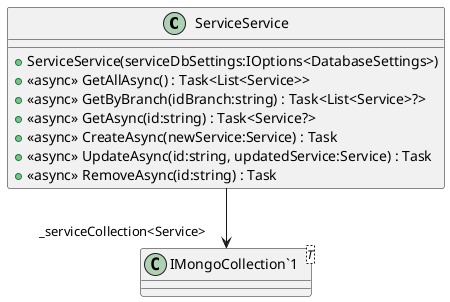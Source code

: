 @startuml
class ServiceService {
    + ServiceService(serviceDbSettings:IOptions<DatabaseSettings>)
    + <<async>> GetAllAsync() : Task<List<Service>>
    + <<async>> GetByBranch(idBranch:string) : Task<List<Service>?>
    + <<async>> GetAsync(id:string) : Task<Service?>
    + <<async>> CreateAsync(newService:Service) : Task
    + <<async>> UpdateAsync(id:string, updatedService:Service) : Task
    + <<async>> RemoveAsync(id:string) : Task
}
class "IMongoCollection`1"<T> {
}
ServiceService --> "_serviceCollection<Service>" "IMongoCollection`1"
@enduml
